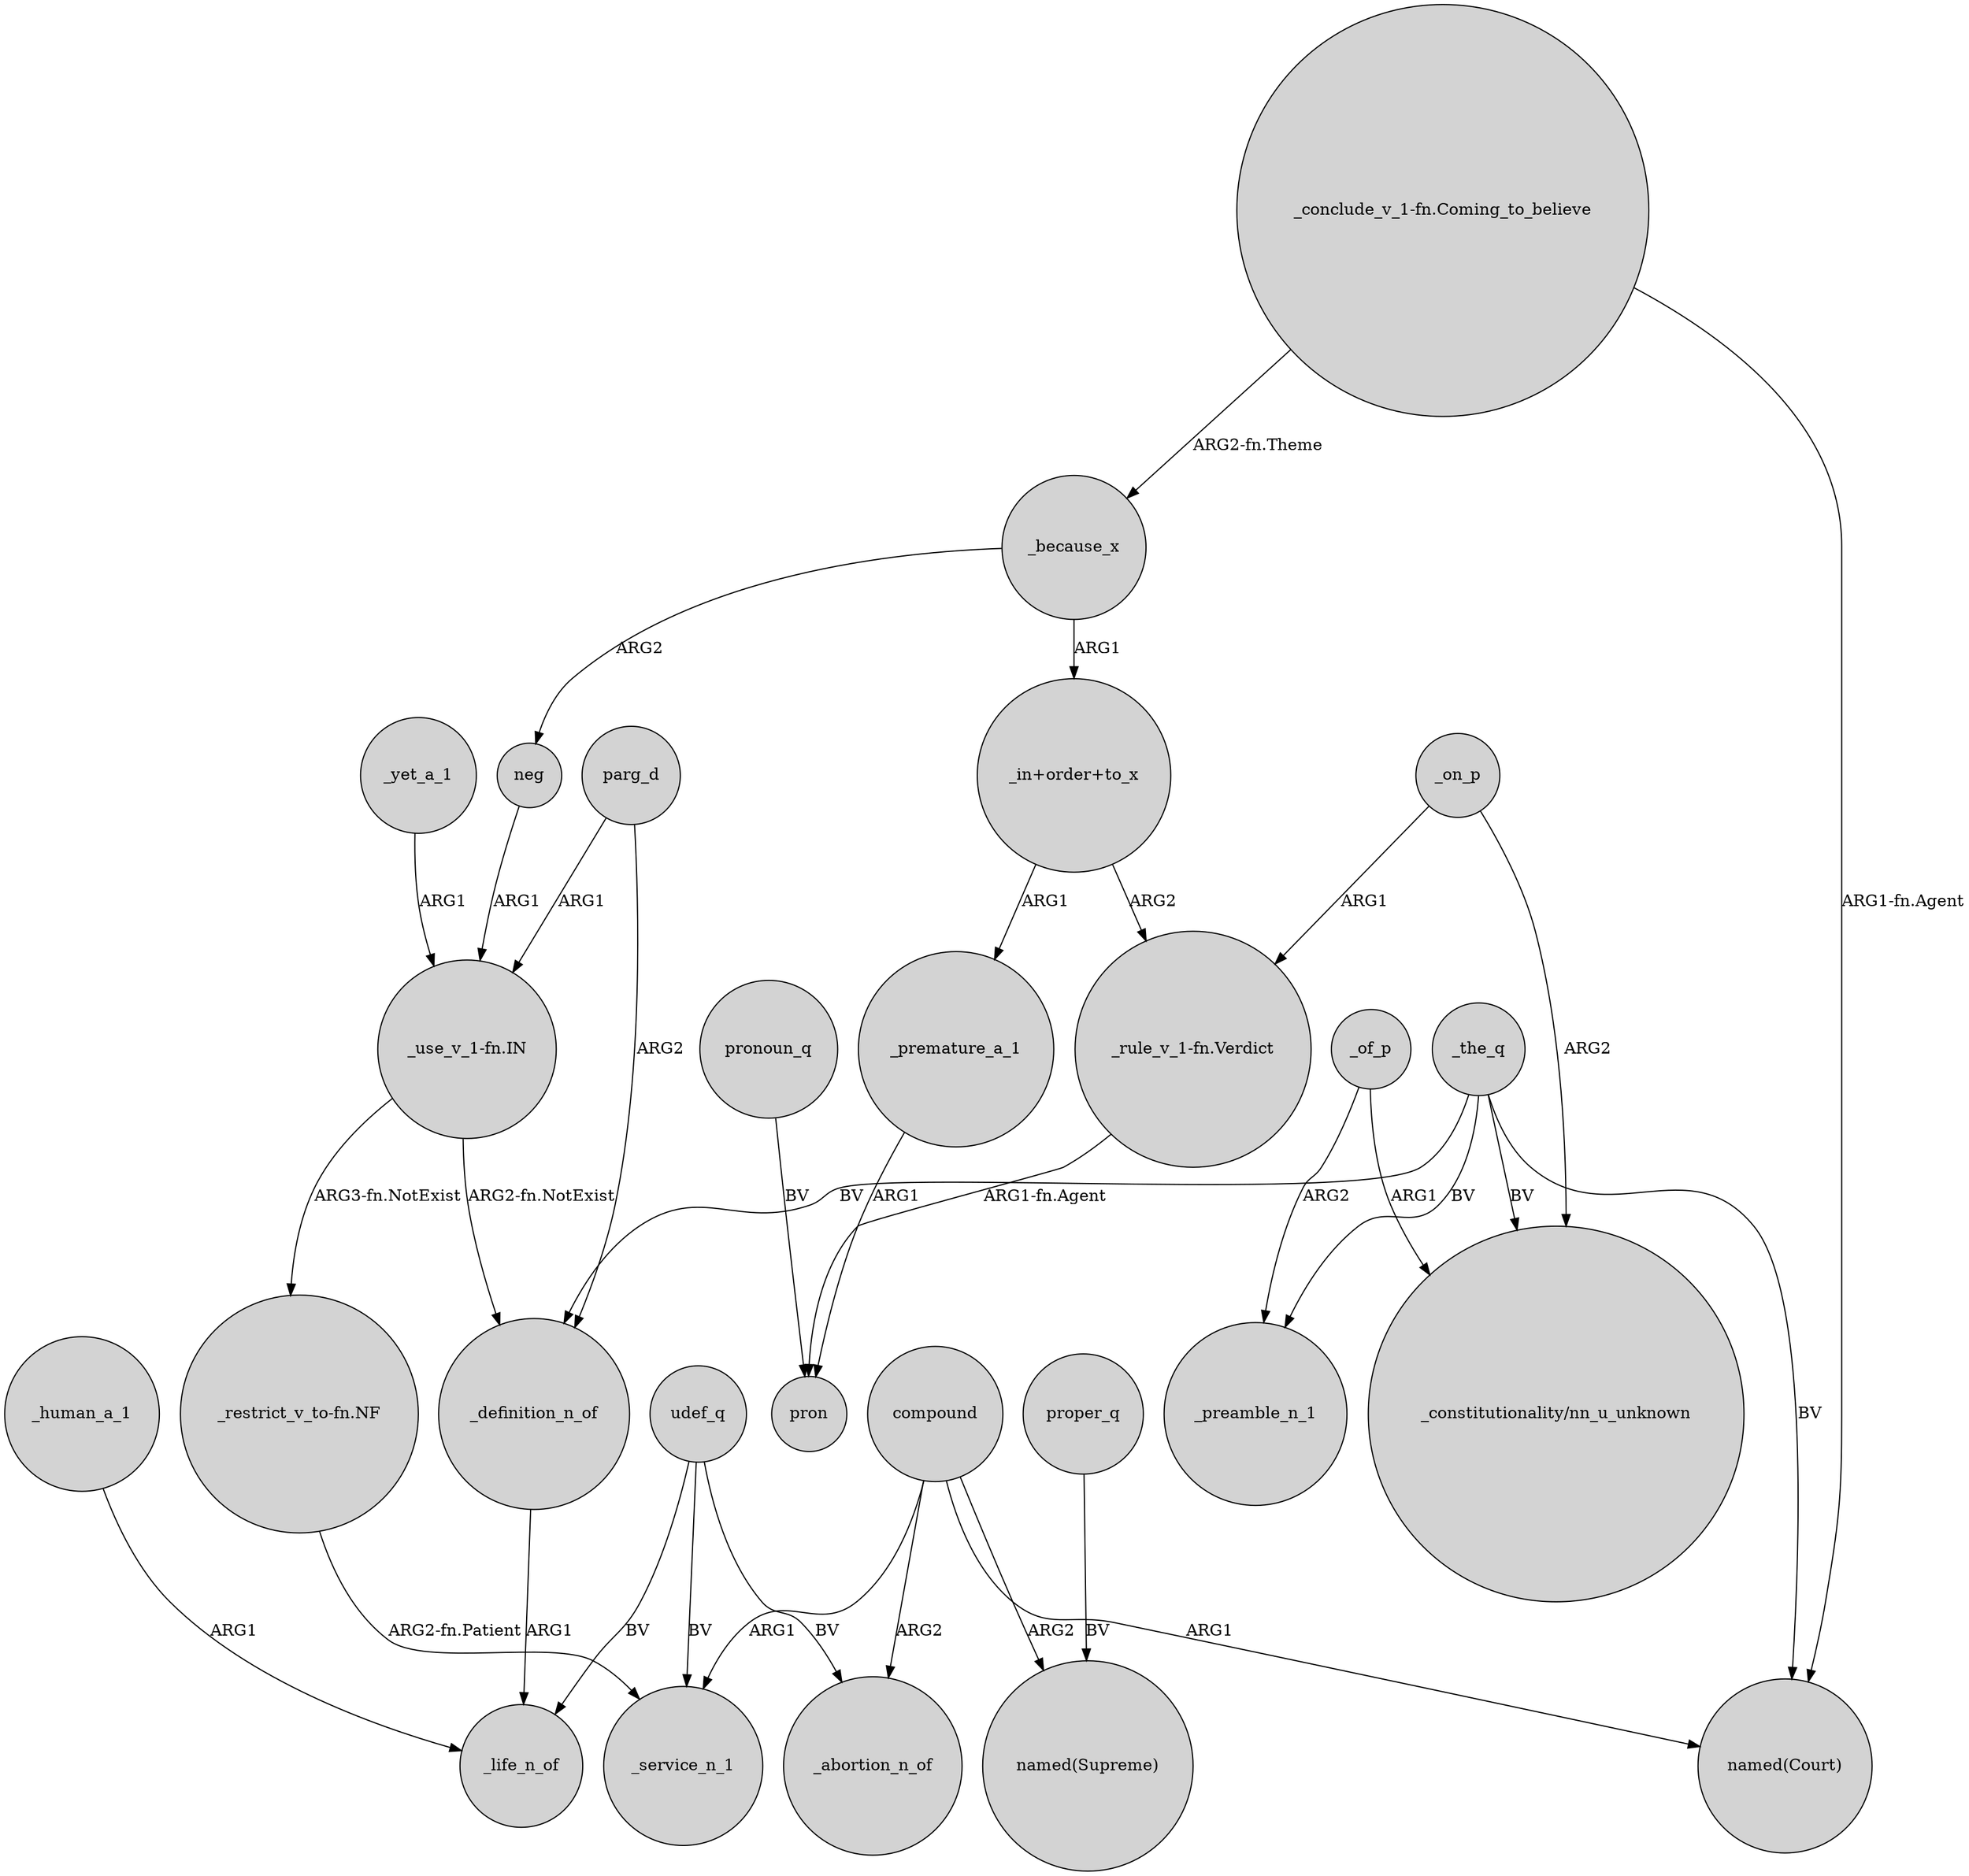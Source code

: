 digraph {
	node [shape=circle style=filled]
	"_restrict_v_to-fn.NF" -> _service_n_1 [label="ARG2-fn.Patient"]
	"_conclude_v_1-fn.Coming_to_believe" -> _because_x [label="ARG2-fn.Theme"]
	"_use_v_1-fn.IN" -> "_restrict_v_to-fn.NF" [label="ARG3-fn.NotExist"]
	udef_q -> _life_n_of [label=BV]
	_the_q -> _preamble_n_1 [label=BV]
	neg -> "_use_v_1-fn.IN" [label=ARG1]
	_yet_a_1 -> "_use_v_1-fn.IN" [label=ARG1]
	"_in+order+to_x" -> "_rule_v_1-fn.Verdict" [label=ARG2]
	_the_q -> "named(Court)" [label=BV]
	_of_p -> "_constitutionality/nn_u_unknown" [label=ARG1]
	_on_p -> "_rule_v_1-fn.Verdict" [label=ARG1]
	_human_a_1 -> _life_n_of [label=ARG1]
	_premature_a_1 -> pron [label=ARG1]
	_because_x -> "_in+order+to_x" [label=ARG1]
	_because_x -> neg [label=ARG2]
	pronoun_q -> pron [label=BV]
	"_in+order+to_x" -> _premature_a_1 [label=ARG1]
	_the_q -> "_constitutionality/nn_u_unknown" [label=BV]
	parg_d -> _definition_n_of [label=ARG2]
	udef_q -> _service_n_1 [label=BV]
	compound -> "named(Supreme)" [label=ARG2]
	"_rule_v_1-fn.Verdict" -> pron [label="ARG1-fn.Agent"]
	parg_d -> "_use_v_1-fn.IN" [label=ARG1]
	proper_q -> "named(Supreme)" [label=BV]
	"_use_v_1-fn.IN" -> _definition_n_of [label="ARG2-fn.NotExist"]
	_definition_n_of -> _life_n_of [label=ARG1]
	udef_q -> _abortion_n_of [label=BV]
	_of_p -> _preamble_n_1 [label=ARG2]
	_the_q -> _definition_n_of [label=BV]
	compound -> _abortion_n_of [label=ARG2]
	"_conclude_v_1-fn.Coming_to_believe" -> "named(Court)" [label="ARG1-fn.Agent"]
	compound -> _service_n_1 [label=ARG1]
	compound -> "named(Court)" [label=ARG1]
	_on_p -> "_constitutionality/nn_u_unknown" [label=ARG2]
}
